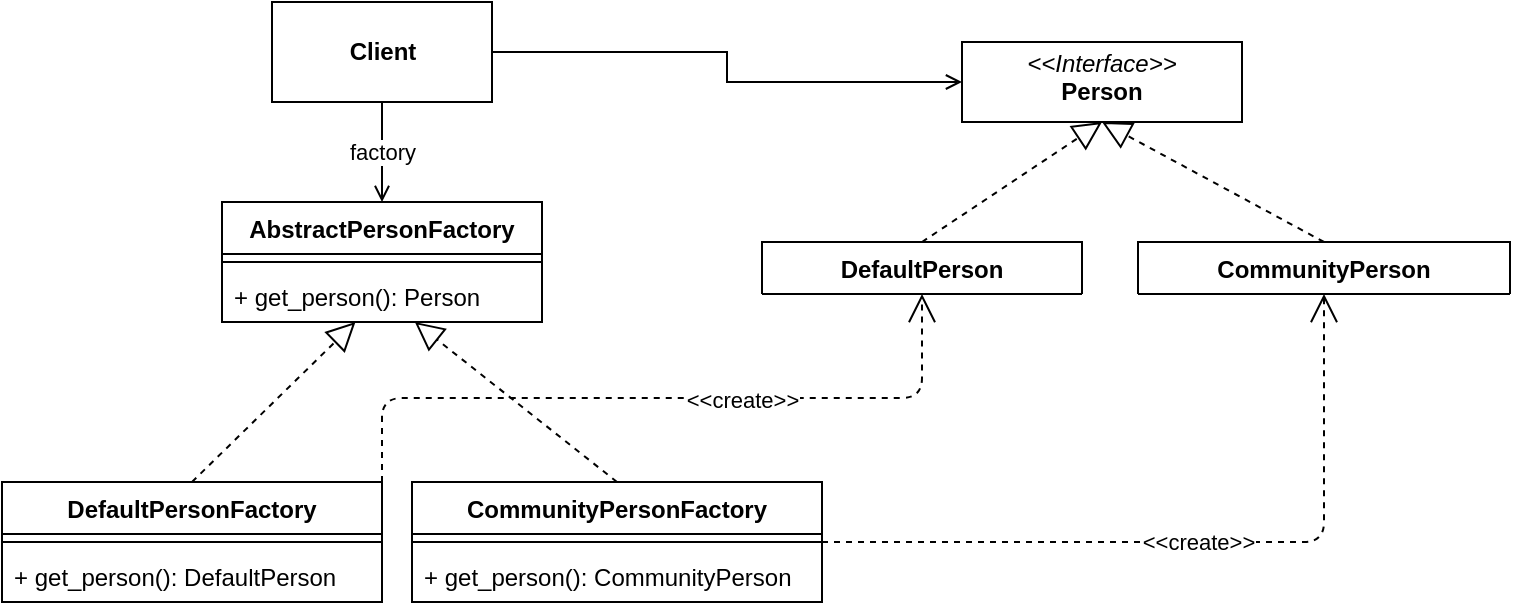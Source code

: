 <mxfile version="13.7.4" type="github">
  <diagram id="U-UMFM8xQa6CMN1V9Xkb" name="Page-1">
    <mxGraphModel dx="1165" dy="896" grid="1" gridSize="10" guides="1" tooltips="1" connect="1" arrows="1" fold="1" page="1" pageScale="1" pageWidth="827" pageHeight="1169" math="0" shadow="0">
      <root>
        <mxCell id="0" />
        <mxCell id="1" parent="0" />
        <mxCell id="9oP3EUxY319xITVeBVMY-7" value="&lt;p style=&quot;margin: 0px ; margin-top: 4px ; text-align: center&quot;&gt;&lt;i&gt;&amp;lt;&amp;lt;Interface&amp;gt;&amp;gt;&lt;/i&gt;&lt;br&gt;&lt;b&gt;Person&lt;/b&gt;&lt;/p&gt;&lt;p style=&quot;margin: 0px ; margin-left: 4px&quot;&gt;&lt;br&gt;&lt;/p&gt;" style="verticalAlign=top;align=left;overflow=fill;fontSize=12;fontFamily=Helvetica;html=1;" parent="1" vertex="1">
          <mxGeometry x="520" y="280" width="140" height="40" as="geometry" />
        </mxCell>
        <mxCell id="9oP3EUxY319xITVeBVMY-16" value="" style="endArrow=block;dashed=1;endFill=0;endSize=12;html=1;exitX=0.5;exitY=0;exitDx=0;exitDy=0;entryX=0.5;entryY=1;entryDx=0;entryDy=0;" parent="1" source="9oP3EUxY319xITVeBVMY-1" target="9oP3EUxY319xITVeBVMY-7" edge="1">
          <mxGeometry width="160" relative="1" as="geometry">
            <mxPoint x="550" y="340" as="sourcePoint" />
            <mxPoint x="692.5" y="320" as="targetPoint" />
          </mxGeometry>
        </mxCell>
        <mxCell id="9oP3EUxY319xITVeBVMY-17" value="" style="endArrow=block;dashed=1;endFill=0;endSize=12;html=1;exitX=0.5;exitY=0;exitDx=0;exitDy=0;entryX=0.5;entryY=1;entryDx=0;entryDy=0;" parent="1" source="9oP3EUxY319xITVeBVMY-8" target="9oP3EUxY319xITVeBVMY-7" edge="1">
          <mxGeometry width="160" relative="1" as="geometry">
            <mxPoint x="580" y="430" as="sourcePoint" />
            <mxPoint x="755" y="320" as="targetPoint" />
          </mxGeometry>
        </mxCell>
        <mxCell id="9oP3EUxY319xITVeBVMY-8" value="CommunityPerson" style="swimlane;fontStyle=1;align=center;verticalAlign=top;childLayout=stackLayout;horizontal=1;startSize=26;horizontalStack=0;resizeParent=1;resizeParentMax=0;resizeLast=0;collapsible=1;marginBottom=0;" parent="1" vertex="1" collapsed="1">
          <mxGeometry x="608" y="380" width="186" height="26" as="geometry">
            <mxRectangle x="360" y="230" width="160" height="86" as="alternateBounds" />
          </mxGeometry>
        </mxCell>
        <mxCell id="9oP3EUxY319xITVeBVMY-9" value="+ community_position: float" style="text;strokeColor=none;fillColor=none;align=left;verticalAlign=top;spacingLeft=4;spacingRight=4;overflow=hidden;rotatable=0;points=[[0,0.5],[1,0.5]];portConstraint=eastwest;" parent="9oP3EUxY319xITVeBVMY-8" vertex="1">
          <mxGeometry y="26" width="186" height="26" as="geometry" />
        </mxCell>
        <mxCell id="9oP3EUxY319xITVeBVMY-10" value="" style="line;strokeWidth=1;fillColor=none;align=left;verticalAlign=middle;spacingTop=-1;spacingLeft=3;spacingRight=3;rotatable=0;labelPosition=right;points=[];portConstraint=eastwest;" parent="9oP3EUxY319xITVeBVMY-8" vertex="1">
          <mxGeometry y="52" width="186" height="8" as="geometry" />
        </mxCell>
        <mxCell id="9oP3EUxY319xITVeBVMY-11" value="+ day_actions()" style="text;strokeColor=none;fillColor=none;align=left;verticalAlign=top;spacingLeft=4;spacingRight=4;overflow=hidden;rotatable=0;points=[[0,0.5],[1,0.5]];portConstraint=eastwest;" parent="9oP3EUxY319xITVeBVMY-8" vertex="1">
          <mxGeometry y="60" width="186" height="26" as="geometry" />
        </mxCell>
        <mxCell id="9oP3EUxY319xITVeBVMY-1" value="DefaultPerson" style="swimlane;fontStyle=1;align=center;verticalAlign=top;childLayout=stackLayout;horizontal=1;startSize=26;horizontalStack=0;resizeParent=1;resizeParentMax=0;resizeLast=0;collapsible=1;marginBottom=0;" parent="1" vertex="1" collapsed="1">
          <mxGeometry x="420" y="380" width="160" height="26" as="geometry">
            <mxRectangle x="90" y="360" width="160" height="86" as="alternateBounds" />
          </mxGeometry>
        </mxCell>
        <mxCell id="9oP3EUxY319xITVeBVMY-2" value="+ field: type" style="text;strokeColor=none;fillColor=none;align=left;verticalAlign=top;spacingLeft=4;spacingRight=4;overflow=hidden;rotatable=0;points=[[0,0.5],[1,0.5]];portConstraint=eastwest;" parent="9oP3EUxY319xITVeBVMY-1" vertex="1">
          <mxGeometry y="26" width="160" height="26" as="geometry" />
        </mxCell>
        <mxCell id="9oP3EUxY319xITVeBVMY-3" value="" style="line;strokeWidth=1;fillColor=none;align=left;verticalAlign=middle;spacingTop=-1;spacingLeft=3;spacingRight=3;rotatable=0;labelPosition=right;points=[];portConstraint=eastwest;" parent="9oP3EUxY319xITVeBVMY-1" vertex="1">
          <mxGeometry y="52" width="160" height="8" as="geometry" />
        </mxCell>
        <mxCell id="9oP3EUxY319xITVeBVMY-4" value="+ method(type): type" style="text;strokeColor=none;fillColor=none;align=left;verticalAlign=top;spacingLeft=4;spacingRight=4;overflow=hidden;rotatable=0;points=[[0,0.5],[1,0.5]];portConstraint=eastwest;" parent="9oP3EUxY319xITVeBVMY-1" vertex="1">
          <mxGeometry y="60" width="160" height="26" as="geometry" />
        </mxCell>
        <mxCell id="rNYq1Epg59c23zaHwTVe-23" value="factory" style="edgeStyle=orthogonalEdgeStyle;rounded=0;orthogonalLoop=1;jettySize=auto;html=1;exitX=0.5;exitY=1;exitDx=0;exitDy=0;entryX=0.5;entryY=0;entryDx=0;entryDy=0;endArrow=open;endFill=0;" edge="1" parent="1" source="rNYq1Epg59c23zaHwTVe-3" target="rNYq1Epg59c23zaHwTVe-4">
          <mxGeometry relative="1" as="geometry" />
        </mxCell>
        <mxCell id="rNYq1Epg59c23zaHwTVe-24" style="edgeStyle=orthogonalEdgeStyle;rounded=0;jumpStyle=sharp;orthogonalLoop=1;jettySize=auto;html=1;endArrow=open;endFill=0;" edge="1" parent="1" source="rNYq1Epg59c23zaHwTVe-3" target="9oP3EUxY319xITVeBVMY-7">
          <mxGeometry relative="1" as="geometry" />
        </mxCell>
        <mxCell id="rNYq1Epg59c23zaHwTVe-3" value="&lt;b&gt;Client&lt;/b&gt;" style="html=1;" vertex="1" parent="1">
          <mxGeometry x="175" y="260" width="110" height="50" as="geometry" />
        </mxCell>
        <mxCell id="rNYq1Epg59c23zaHwTVe-13" value="" style="endArrow=block;dashed=1;endFill=0;endSize=12;html=1;exitX=0.5;exitY=0;exitDx=0;exitDy=0;" edge="1" parent="1" source="rNYq1Epg59c23zaHwTVe-8" target="rNYq1Epg59c23zaHwTVe-7">
          <mxGeometry width="160" relative="1" as="geometry">
            <mxPoint x="100" y="420" as="sourcePoint" />
            <mxPoint x="230" y="380" as="targetPoint" />
          </mxGeometry>
        </mxCell>
        <mxCell id="rNYq1Epg59c23zaHwTVe-18" value="" style="endArrow=block;dashed=1;endFill=0;endSize=12;html=1;exitX=0.5;exitY=0;exitDx=0;exitDy=0;" edge="1" parent="1" source="rNYq1Epg59c23zaHwTVe-14" target="rNYq1Epg59c23zaHwTVe-7">
          <mxGeometry width="160" relative="1" as="geometry">
            <mxPoint x="185" y="460" as="sourcePoint" />
            <mxPoint x="232.312" y="380" as="targetPoint" />
          </mxGeometry>
        </mxCell>
        <mxCell id="rNYq1Epg59c23zaHwTVe-21" style="edgeStyle=orthogonalEdgeStyle;rounded=1;orthogonalLoop=1;jettySize=auto;html=1;exitX=1;exitY=0;exitDx=0;exitDy=0;entryX=0.5;entryY=1;entryDx=0;entryDy=0;dashed=1;endArrow=open;endSize=12;" edge="1" parent="1" source="rNYq1Epg59c23zaHwTVe-8" target="9oP3EUxY319xITVeBVMY-1">
          <mxGeometry relative="1" as="geometry">
            <mxPoint x="460" y="420" as="targetPoint" />
          </mxGeometry>
        </mxCell>
        <mxCell id="rNYq1Epg59c23zaHwTVe-22" value="&amp;lt;&amp;lt;create&amp;gt;&amp;gt;" style="edgeLabel;html=1;align=center;verticalAlign=middle;resizable=0;points=[];" vertex="1" connectable="0" parent="rNYq1Epg59c23zaHwTVe-21">
          <mxGeometry x="0.221" y="-1" relative="1" as="geometry">
            <mxPoint as="offset" />
          </mxGeometry>
        </mxCell>
        <mxCell id="rNYq1Epg59c23zaHwTVe-19" value="&amp;lt;&amp;lt;create&amp;gt;&amp;gt;" style="endArrow=open;endSize=12;dashed=1;html=1;entryX=0.5;entryY=1;entryDx=0;entryDy=0;exitX=1;exitY=0.5;exitDx=0;exitDy=0;jumpStyle=sharp;edgeStyle=orthogonalEdgeStyle;" edge="1" parent="1" source="rNYq1Epg59c23zaHwTVe-14" target="9oP3EUxY319xITVeBVMY-8">
          <mxGeometry width="160" relative="1" as="geometry">
            <mxPoint x="490" y="510" as="sourcePoint" />
            <mxPoint x="690" y="520" as="targetPoint" />
          </mxGeometry>
        </mxCell>
        <mxCell id="rNYq1Epg59c23zaHwTVe-14" value="CommunityPersonFactory" style="swimlane;fontStyle=1;align=center;verticalAlign=top;childLayout=stackLayout;horizontal=1;startSize=26;horizontalStack=0;resizeParent=1;resizeParentMax=0;resizeLast=0;collapsible=1;marginBottom=0;" vertex="1" parent="1">
          <mxGeometry x="245" y="500" width="205" height="60" as="geometry" />
        </mxCell>
        <mxCell id="rNYq1Epg59c23zaHwTVe-15" value="" style="line;strokeWidth=1;fillColor=none;align=left;verticalAlign=middle;spacingTop=-1;spacingLeft=3;spacingRight=3;rotatable=0;labelPosition=right;points=[];portConstraint=eastwest;" vertex="1" parent="rNYq1Epg59c23zaHwTVe-14">
          <mxGeometry y="26" width="205" height="8" as="geometry" />
        </mxCell>
        <mxCell id="rNYq1Epg59c23zaHwTVe-16" value="+ get_person(): CommunityPerson" style="text;strokeColor=none;fillColor=none;align=left;verticalAlign=top;spacingLeft=4;spacingRight=4;overflow=hidden;rotatable=0;points=[[0,0.5],[1,0.5]];portConstraint=eastwest;" vertex="1" parent="rNYq1Epg59c23zaHwTVe-14">
          <mxGeometry y="34" width="205" height="26" as="geometry" />
        </mxCell>
        <mxCell id="rNYq1Epg59c23zaHwTVe-8" value="DefaultPersonFactory" style="swimlane;fontStyle=1;align=center;verticalAlign=top;childLayout=stackLayout;horizontal=1;startSize=26;horizontalStack=0;resizeParent=1;resizeParentMax=0;resizeLast=0;collapsible=1;marginBottom=0;" vertex="1" parent="1">
          <mxGeometry x="40" y="500" width="190" height="60" as="geometry" />
        </mxCell>
        <mxCell id="rNYq1Epg59c23zaHwTVe-10" value="" style="line;strokeWidth=1;fillColor=none;align=left;verticalAlign=middle;spacingTop=-1;spacingLeft=3;spacingRight=3;rotatable=0;labelPosition=right;points=[];portConstraint=eastwest;" vertex="1" parent="rNYq1Epg59c23zaHwTVe-8">
          <mxGeometry y="26" width="190" height="8" as="geometry" />
        </mxCell>
        <mxCell id="rNYq1Epg59c23zaHwTVe-11" value="+ get_person(): DefaultPerson" style="text;strokeColor=none;fillColor=none;align=left;verticalAlign=top;spacingLeft=4;spacingRight=4;overflow=hidden;rotatable=0;points=[[0,0.5],[1,0.5]];portConstraint=eastwest;" vertex="1" parent="rNYq1Epg59c23zaHwTVe-8">
          <mxGeometry y="34" width="190" height="26" as="geometry" />
        </mxCell>
        <mxCell id="rNYq1Epg59c23zaHwTVe-4" value="AbstractPersonFactory" style="swimlane;fontStyle=1;align=center;verticalAlign=top;childLayout=stackLayout;horizontal=1;startSize=26;horizontalStack=0;resizeParent=1;resizeParentMax=0;resizeLast=0;collapsible=1;marginBottom=0;" vertex="1" parent="1">
          <mxGeometry x="150" y="360" width="160" height="60" as="geometry" />
        </mxCell>
        <mxCell id="rNYq1Epg59c23zaHwTVe-6" value="" style="line;strokeWidth=1;fillColor=none;align=left;verticalAlign=middle;spacingTop=-1;spacingLeft=3;spacingRight=3;rotatable=0;labelPosition=right;points=[];portConstraint=eastwest;" vertex="1" parent="rNYq1Epg59c23zaHwTVe-4">
          <mxGeometry y="26" width="160" height="8" as="geometry" />
        </mxCell>
        <mxCell id="rNYq1Epg59c23zaHwTVe-7" value="+ get_person(): Person" style="text;strokeColor=none;fillColor=none;align=left;verticalAlign=top;spacingLeft=4;spacingRight=4;overflow=hidden;rotatable=0;points=[[0,0.5],[1,0.5]];portConstraint=eastwest;" vertex="1" parent="rNYq1Epg59c23zaHwTVe-4">
          <mxGeometry y="34" width="160" height="26" as="geometry" />
        </mxCell>
      </root>
    </mxGraphModel>
  </diagram>
</mxfile>
